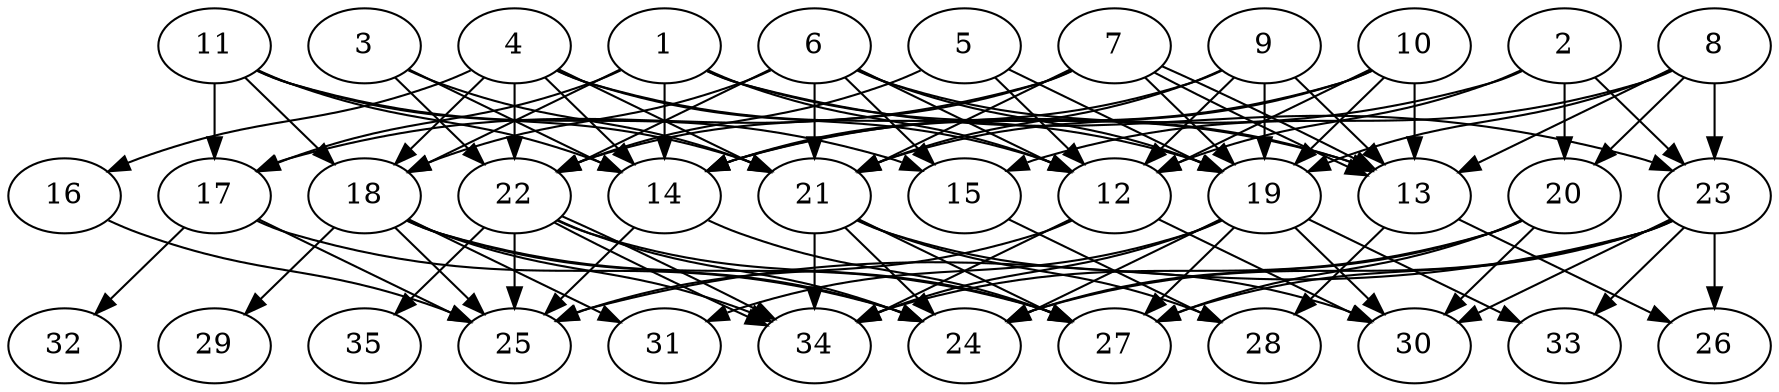 // DAG automatically generated by daggen at Thu Oct  3 14:05:36 2019
// ./daggen --dot -n 35 --ccr 0.3 --fat 0.7 --regular 0.9 --density 0.6 --mindata 5242880 --maxdata 52428800 
digraph G {
  1 [size="155927893", alpha="0.15", expect_size="46778368"] 
  1 -> 12 [size ="46778368"]
  1 -> 13 [size ="46778368"]
  1 -> 14 [size ="46778368"]
  1 -> 17 [size ="46778368"]
  1 -> 18 [size ="46778368"]
  1 -> 23 [size ="46778368"]
  2 [size="86367573", alpha="0.07", expect_size="25910272"] 
  2 -> 12 [size ="25910272"]
  2 -> 14 [size ="25910272"]
  2 -> 20 [size ="25910272"]
  2 -> 23 [size ="25910272"]
  3 [size="114213547", alpha="0.16", expect_size="34264064"] 
  3 -> 14 [size ="34264064"]
  3 -> 21 [size ="34264064"]
  3 -> 22 [size ="34264064"]
  4 [size="54719147", alpha="0.10", expect_size="16415744"] 
  4 -> 12 [size ="16415744"]
  4 -> 14 [size ="16415744"]
  4 -> 16 [size ="16415744"]
  4 -> 18 [size ="16415744"]
  4 -> 19 [size ="16415744"]
  4 -> 21 [size ="16415744"]
  4 -> 22 [size ="16415744"]
  5 [size="40744960", alpha="0.11", expect_size="12223488"] 
  5 -> 12 [size ="12223488"]
  5 -> 19 [size ="12223488"]
  5 -> 22 [size ="12223488"]
  6 [size="54418773", alpha="0.02", expect_size="16325632"] 
  6 -> 12 [size ="16325632"]
  6 -> 13 [size ="16325632"]
  6 -> 15 [size ="16325632"]
  6 -> 18 [size ="16325632"]
  6 -> 19 [size ="16325632"]
  6 -> 21 [size ="16325632"]
  6 -> 22 [size ="16325632"]
  7 [size="157207893", alpha="0.19", expect_size="47162368"] 
  7 -> 13 [size ="47162368"]
  7 -> 13 [size ="47162368"]
  7 -> 17 [size ="47162368"]
  7 -> 19 [size ="47162368"]
  7 -> 21 [size ="47162368"]
  7 -> 22 [size ="47162368"]
  8 [size="144100693", alpha="0.19", expect_size="43230208"] 
  8 -> 13 [size ="43230208"]
  8 -> 15 [size ="43230208"]
  8 -> 19 [size ="43230208"]
  8 -> 20 [size ="43230208"]
  8 -> 23 [size ="43230208"]
  9 [size="134993920", alpha="0.06", expect_size="40498176"] 
  9 -> 12 [size ="40498176"]
  9 -> 13 [size ="40498176"]
  9 -> 14 [size ="40498176"]
  9 -> 19 [size ="40498176"]
  9 -> 21 [size ="40498176"]
  10 [size="163577173", alpha="0.17", expect_size="49073152"] 
  10 -> 12 [size ="49073152"]
  10 -> 13 [size ="49073152"]
  10 -> 14 [size ="49073152"]
  10 -> 19 [size ="49073152"]
  10 -> 21 [size ="49073152"]
  11 [size="138362880", alpha="0.13", expect_size="41508864"] 
  11 -> 14 [size ="41508864"]
  11 -> 15 [size ="41508864"]
  11 -> 17 [size ="41508864"]
  11 -> 18 [size ="41508864"]
  11 -> 21 [size ="41508864"]
  12 [size="102157653", alpha="0.19", expect_size="30647296"] 
  12 -> 25 [size ="30647296"]
  12 -> 30 [size ="30647296"]
  12 -> 34 [size ="30647296"]
  13 [size="157276160", alpha="0.12", expect_size="47182848"] 
  13 -> 26 [size ="47182848"]
  13 -> 28 [size ="47182848"]
  14 [size="127245653", alpha="0.18", expect_size="38173696"] 
  14 -> 25 [size ="38173696"]
  14 -> 27 [size ="38173696"]
  15 [size="51708587", alpha="0.12", expect_size="15512576"] 
  15 -> 28 [size ="15512576"]
  16 [size="137287680", alpha="0.00", expect_size="41186304"] 
  16 -> 25 [size ="41186304"]
  17 [size="151289173", alpha="0.04", expect_size="45386752"] 
  17 -> 24 [size ="45386752"]
  17 -> 25 [size ="45386752"]
  17 -> 32 [size ="45386752"]
  18 [size="143424853", alpha="0.06", expect_size="43027456"] 
  18 -> 24 [size ="43027456"]
  18 -> 25 [size ="43027456"]
  18 -> 27 [size ="43027456"]
  18 -> 29 [size ="43027456"]
  18 -> 31 [size ="43027456"]
  18 -> 34 [size ="43027456"]
  19 [size="131642027", alpha="0.04", expect_size="39492608"] 
  19 -> 24 [size ="39492608"]
  19 -> 27 [size ="39492608"]
  19 -> 30 [size ="39492608"]
  19 -> 31 [size ="39492608"]
  19 -> 33 [size ="39492608"]
  19 -> 34 [size ="39492608"]
  20 [size="22415360", alpha="0.05", expect_size="6724608"] 
  20 -> 24 [size ="6724608"]
  20 -> 27 [size ="6724608"]
  20 -> 30 [size ="6724608"]
  20 -> 34 [size ="6724608"]
  21 [size="155385173", alpha="0.04", expect_size="46615552"] 
  21 -> 24 [size ="46615552"]
  21 -> 27 [size ="46615552"]
  21 -> 28 [size ="46615552"]
  21 -> 30 [size ="46615552"]
  21 -> 34 [size ="46615552"]
  22 [size="102021120", alpha="0.12", expect_size="30606336"] 
  22 -> 24 [size ="30606336"]
  22 -> 25 [size ="30606336"]
  22 -> 27 [size ="30606336"]
  22 -> 34 [size ="30606336"]
  22 -> 34 [size ="30606336"]
  22 -> 35 [size ="30606336"]
  23 [size="97413120", alpha="0.13", expect_size="29223936"] 
  23 -> 24 [size ="29223936"]
  23 -> 25 [size ="29223936"]
  23 -> 26 [size ="29223936"]
  23 -> 27 [size ="29223936"]
  23 -> 30 [size ="29223936"]
  23 -> 33 [size ="29223936"]
  24 [size="36106240", alpha="0.18", expect_size="10831872"] 
  25 [size="173837653", alpha="0.06", expect_size="52151296"] 
  26 [size="113080320", alpha="0.18", expect_size="33924096"] 
  27 [size="114479787", alpha="0.09", expect_size="34343936"] 
  28 [size="146056533", alpha="0.15", expect_size="43816960"] 
  29 [size="35160747", alpha="0.17", expect_size="10548224"] 
  30 [size="62924800", alpha="0.17", expect_size="18877440"] 
  31 [size="103509333", alpha="0.12", expect_size="31052800"] 
  32 [size="138079573", alpha="0.19", expect_size="41423872"] 
  33 [size="78243840", alpha="0.03", expect_size="23473152"] 
  34 [size="20742827", alpha="0.01", expect_size="6222848"] 
  35 [size="160105813", alpha="0.03", expect_size="48031744"] 
}
